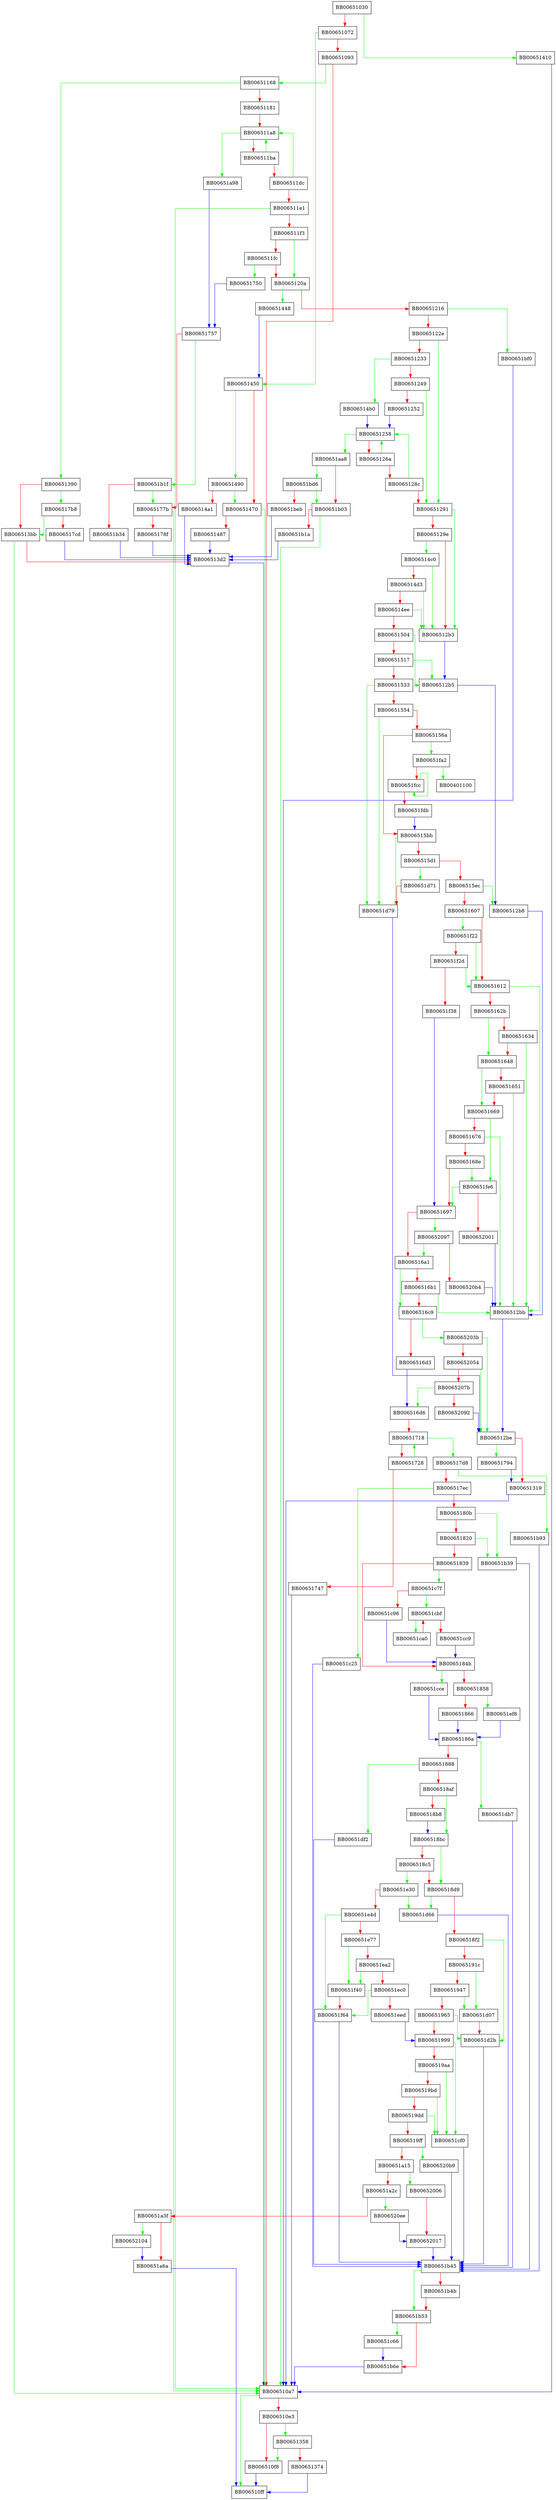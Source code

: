 digraph TS_RESP_create_response {
  node [shape="box"];
  graph [splines=ortho];
  BB00651030 -> BB00651410 [color="green"];
  BB00651030 -> BB00651072 [color="red"];
  BB00651072 -> BB00651450 [color="green"];
  BB00651072 -> BB00651093 [color="red"];
  BB00651093 -> BB00651168 [color="green"];
  BB00651093 -> BB006510a7 [color="red"];
  BB006510a7 -> BB006510ff [color="green"];
  BB006510a7 -> BB006510e3 [color="red"];
  BB006510e3 -> BB00651358 [color="green"];
  BB006510e3 -> BB006510f8 [color="red"];
  BB006510f8 -> BB006510ff [color="blue"];
  BB00651168 -> BB00651390 [color="green"];
  BB00651168 -> BB00651181 [color="red"];
  BB00651181 -> BB006511a8 [color="red"];
  BB006511a8 -> BB00651a98 [color="green"];
  BB006511a8 -> BB006511ba [color="red"];
  BB006511ba -> BB006511a8 [color="green"];
  BB006511ba -> BB006511dc [color="red"];
  BB006511dc -> BB006511a8 [color="green"];
  BB006511dc -> BB006511e1 [color="red"];
  BB006511e1 -> BB006510a7 [color="green"];
  BB006511e1 -> BB006511f3 [color="red"];
  BB006511f3 -> BB0065120a [color="green"];
  BB006511f3 -> BB006511fc [color="red"];
  BB006511fc -> BB00651750 [color="green"];
  BB006511fc -> BB0065120a [color="red"];
  BB0065120a -> BB00651448 [color="green"];
  BB0065120a -> BB00651216 [color="red"];
  BB00651216 -> BB00651bf0 [color="green"];
  BB00651216 -> BB0065122e [color="red"];
  BB0065122e -> BB00651291 [color="green"];
  BB0065122e -> BB00651233 [color="red"];
  BB00651233 -> BB006514b0 [color="green"];
  BB00651233 -> BB00651249 [color="red"];
  BB00651249 -> BB00651291 [color="green"];
  BB00651249 -> BB00651252 [color="red"];
  BB00651252 -> BB00651258 [color="blue"];
  BB00651258 -> BB00651aa8 [color="green"];
  BB00651258 -> BB0065126a [color="red"];
  BB0065126a -> BB00651258 [color="green"];
  BB0065126a -> BB0065128c [color="red"];
  BB0065128c -> BB00651258 [color="green"];
  BB0065128c -> BB00651291 [color="red"];
  BB00651291 -> BB006512b3 [color="green"];
  BB00651291 -> BB0065129e [color="red"];
  BB0065129e -> BB006514c0 [color="green"];
  BB0065129e -> BB006512b3 [color="red"];
  BB006512b3 -> BB006512b5 [color="blue"];
  BB006512b5 -> BB006512b8 [color="blue"];
  BB006512b8 -> BB006512bb [color="blue"];
  BB006512bb -> BB006512be [color="blue"];
  BB006512be -> BB00651794 [color="green"];
  BB006512be -> BB00651319 [color="red"];
  BB00651319 -> BB006510a7 [color="blue"];
  BB00651358 -> BB006510f8 [color="green"];
  BB00651358 -> BB00651374 [color="red"];
  BB00651374 -> BB006510ff [color="blue"];
  BB00651390 -> BB006517b8 [color="green"];
  BB00651390 -> BB006513bb [color="red"];
  BB006513bb -> BB006510a7 [color="green"];
  BB006513bb -> BB006513d2 [color="red"];
  BB006513d2 -> BB006510a7 [color="blue"];
  BB00651410 -> BB006510a7 [color="blue"];
  BB00651448 -> BB00651450 [color="blue"];
  BB00651450 -> BB00651490 [color="green"];
  BB00651450 -> BB00651470 [color="red"];
  BB00651470 -> BB006510a7 [color="green"];
  BB00651470 -> BB00651487 [color="red"];
  BB00651487 -> BB006513d2 [color="blue"];
  BB00651490 -> BB00651470 [color="green"];
  BB00651490 -> BB006514a1 [color="red"];
  BB006514a1 -> BB006513d2 [color="blue"];
  BB006514b0 -> BB00651258 [color="blue"];
  BB006514c0 -> BB006512b3 [color="green"];
  BB006514c0 -> BB006514d3 [color="red"];
  BB006514d3 -> BB006512b3 [color="green"];
  BB006514d3 -> BB006514ee [color="red"];
  BB006514ee -> BB006512b3 [color="green"];
  BB006514ee -> BB00651504 [color="red"];
  BB00651504 -> BB006512b5 [color="green"];
  BB00651504 -> BB00651517 [color="red"];
  BB00651517 -> BB006512b5 [color="green"];
  BB00651517 -> BB00651533 [color="red"];
  BB00651533 -> BB00651d79 [color="green"];
  BB00651533 -> BB00651554 [color="red"];
  BB00651554 -> BB00651d79 [color="green"];
  BB00651554 -> BB0065156a [color="red"];
  BB0065156a -> BB00651fa2 [color="green"];
  BB0065156a -> BB006515bb [color="red"];
  BB006515bb -> BB00651d79 [color="green"];
  BB006515bb -> BB006515d1 [color="red"];
  BB006515d1 -> BB00651d71 [color="green"];
  BB006515d1 -> BB006515ec [color="red"];
  BB006515ec -> BB006512b8 [color="green"];
  BB006515ec -> BB00651607 [color="red"];
  BB00651607 -> BB00651f22 [color="green"];
  BB00651607 -> BB00651612 [color="red"];
  BB00651612 -> BB006512bb [color="green"];
  BB00651612 -> BB0065162b [color="red"];
  BB0065162b -> BB00651648 [color="green"];
  BB0065162b -> BB00651634 [color="red"];
  BB00651634 -> BB006512bb [color="green"];
  BB00651634 -> BB00651648 [color="red"];
  BB00651648 -> BB00651669 [color="green"];
  BB00651648 -> BB00651651 [color="red"];
  BB00651651 -> BB006512bb [color="green"];
  BB00651651 -> BB00651669 [color="red"];
  BB00651669 -> BB00651fe6 [color="green"];
  BB00651669 -> BB00651676 [color="red"];
  BB00651676 -> BB006512bb [color="green"];
  BB00651676 -> BB0065168e [color="red"];
  BB0065168e -> BB00651fe6 [color="green"];
  BB0065168e -> BB00651697 [color="red"];
  BB00651697 -> BB00652097 [color="green"];
  BB00651697 -> BB006516a1 [color="red"];
  BB006516a1 -> BB006516c9 [color="green"];
  BB006516a1 -> BB006516b1 [color="red"];
  BB006516b1 -> BB006512bb [color="green"];
  BB006516b1 -> BB006516c9 [color="red"];
  BB006516c9 -> BB0065203b [color="green"];
  BB006516c9 -> BB006516d3 [color="red"];
  BB006516d3 -> BB006516d6 [color="blue"];
  BB006516d6 -> BB00651718 [color="red"];
  BB00651718 -> BB006517d8 [color="green"];
  BB00651718 -> BB00651728 [color="red"];
  BB00651728 -> BB00651718 [color="green"];
  BB00651728 -> BB00651747 [color="red"];
  BB00651747 -> BB006510a7 [color="blue"];
  BB00651750 -> BB00651757 [color="blue"];
  BB00651757 -> BB00651b1f [color="green"];
  BB00651757 -> BB0065177b [color="red"];
  BB0065177b -> BB006510a7 [color="green"];
  BB0065177b -> BB0065178f [color="red"];
  BB0065178f -> BB006513d2 [color="blue"];
  BB00651794 -> BB00651319 [color="blue"];
  BB006517b8 -> BB006513bb [color="green"];
  BB006517b8 -> BB006517cd [color="red"];
  BB006517cd -> BB006513d2 [color="blue"];
  BB006517d8 -> BB00651b93 [color="green"];
  BB006517d8 -> BB006517ec [color="red"];
  BB006517ec -> BB00651c25 [color="green"];
  BB006517ec -> BB0065180b [color="red"];
  BB0065180b -> BB00651b39 [color="green"];
  BB0065180b -> BB00651820 [color="red"];
  BB00651820 -> BB00651b39 [color="green"];
  BB00651820 -> BB00651839 [color="red"];
  BB00651839 -> BB00651c7f [color="green"];
  BB00651839 -> BB0065184b [color="red"];
  BB0065184b -> BB00651cce [color="green"];
  BB0065184b -> BB00651858 [color="red"];
  BB00651858 -> BB00651ef8 [color="green"];
  BB00651858 -> BB00651866 [color="red"];
  BB00651866 -> BB0065186a [color="blue"];
  BB0065186a -> BB00651db7 [color="green"];
  BB0065186a -> BB00651888 [color="red"];
  BB00651888 -> BB00651df2 [color="green"];
  BB00651888 -> BB006518af [color="red"];
  BB006518af -> BB006518bc [color="green"];
  BB006518af -> BB006518b8 [color="red"];
  BB006518b8 -> BB006518bc [color="blue"];
  BB006518bc -> BB006518d9 [color="green"];
  BB006518bc -> BB006518c5 [color="red"];
  BB006518c5 -> BB00651e30 [color="green"];
  BB006518c5 -> BB006518d9 [color="red"];
  BB006518d9 -> BB00651d66 [color="green"];
  BB006518d9 -> BB006518f2 [color="red"];
  BB006518f2 -> BB00651d2b [color="green"];
  BB006518f2 -> BB0065191c [color="red"];
  BB0065191c -> BB00651d07 [color="green"];
  BB0065191c -> BB00651947 [color="red"];
  BB00651947 -> BB00651d07 [color="green"];
  BB00651947 -> BB00651965 [color="red"];
  BB00651965 -> BB00651d2b [color="green"];
  BB00651965 -> BB00651999 [color="red"];
  BB00651999 -> BB00651cf0 [color="green"];
  BB00651999 -> BB006519aa [color="red"];
  BB006519aa -> BB00651cf0 [color="green"];
  BB006519aa -> BB006519bd [color="red"];
  BB006519bd -> BB00651cf0 [color="green"];
  BB006519bd -> BB006519dd [color="red"];
  BB006519dd -> BB00651cf0 [color="green"];
  BB006519dd -> BB006519ff [color="red"];
  BB006519ff -> BB006520b9 [color="green"];
  BB006519ff -> BB00651a15 [color="red"];
  BB00651a15 -> BB00652006 [color="green"];
  BB00651a15 -> BB00651a2c [color="red"];
  BB00651a2c -> BB006520ee [color="green"];
  BB00651a2c -> BB00651a3f [color="red"];
  BB00651a3f -> BB00652104 [color="green"];
  BB00651a3f -> BB00651a6a [color="red"];
  BB00651a6a -> BB006510ff [color="blue"];
  BB00651a98 -> BB00651757 [color="blue"];
  BB00651aa8 -> BB00651bd6 [color="green"];
  BB00651aa8 -> BB00651b03 [color="red"];
  BB00651b03 -> BB006510a7 [color="green"];
  BB00651b03 -> BB00651b1a [color="red"];
  BB00651b1a -> BB006513d2 [color="blue"];
  BB00651b1f -> BB0065177b [color="green"];
  BB00651b1f -> BB00651b34 [color="red"];
  BB00651b34 -> BB006513d2 [color="blue"];
  BB00651b39 -> BB00651b45 [color="blue"];
  BB00651b45 -> BB00651b53 [color="green"];
  BB00651b45 -> BB00651b4b [color="red"];
  BB00651b4b -> BB00651b53 [color="red"];
  BB00651b53 -> BB00651c66 [color="green"];
  BB00651b53 -> BB00651b6e [color="red"];
  BB00651b6e -> BB006510a7 [color="blue"];
  BB00651b93 -> BB00651b45 [color="blue"];
  BB00651bd6 -> BB00651b03 [color="green"];
  BB00651bd6 -> BB00651beb [color="red"];
  BB00651beb -> BB006513d2 [color="blue"];
  BB00651bf0 -> BB006510a7 [color="blue"];
  BB00651c25 -> BB00651b45 [color="blue"];
  BB00651c66 -> BB00651b6e [color="blue"];
  BB00651c7f -> BB00651cbf [color="green"];
  BB00651c7f -> BB00651c96 [color="red"];
  BB00651c96 -> BB0065184b [color="blue"];
  BB00651ca0 -> BB00651cbf [color="red"];
  BB00651cbf -> BB00651ca0 [color="green"];
  BB00651cbf -> BB00651cc9 [color="red"];
  BB00651cc9 -> BB0065184b [color="blue"];
  BB00651cce -> BB0065186a [color="blue"];
  BB00651cf0 -> BB00651b45 [color="blue"];
  BB00651d07 -> BB00651d2b [color="red"];
  BB00651d2b -> BB00651b45 [color="blue"];
  BB00651d66 -> BB00651b45 [color="blue"];
  BB00651d71 -> BB00651d79 [color="red"];
  BB00651d79 -> BB006512be [color="blue"];
  BB00651db7 -> BB00651b45 [color="blue"];
  BB00651df2 -> BB00651b45 [color="blue"];
  BB00651e30 -> BB00651d66 [color="green"];
  BB00651e30 -> BB00651e4d [color="red"];
  BB00651e4d -> BB00651f64 [color="green"];
  BB00651e4d -> BB00651e77 [color="red"];
  BB00651e77 -> BB00651f40 [color="green"];
  BB00651e77 -> BB00651ea2 [color="red"];
  BB00651ea2 -> BB00651f40 [color="green"];
  BB00651ea2 -> BB00651ec0 [color="red"];
  BB00651ec0 -> BB00651f64 [color="green"];
  BB00651ec0 -> BB00651eed [color="red"];
  BB00651eed -> BB00651999 [color="blue"];
  BB00651ef8 -> BB0065186a [color="blue"];
  BB00651f22 -> BB00651612 [color="green"];
  BB00651f22 -> BB00651f2d [color="red"];
  BB00651f2d -> BB00651612 [color="green"];
  BB00651f2d -> BB00651f38 [color="red"];
  BB00651f38 -> BB00651697 [color="blue"];
  BB00651f40 -> BB00651f64 [color="red"];
  BB00651f64 -> BB00651b45 [color="blue"];
  BB00651fa2 -> BB00401100 [color="green"];
  BB00651fa2 -> BB00651fcc [color="red"];
  BB00651fcc -> BB00651fcc [color="green"];
  BB00651fcc -> BB00651fdb [color="red"];
  BB00651fdb -> BB006515bb [color="blue"];
  BB00651fe6 -> BB00651697 [color="green"];
  BB00651fe6 -> BB00652001 [color="red"];
  BB00652001 -> BB006512bb [color="blue"];
  BB00652006 -> BB00652017 [color="red"];
  BB00652017 -> BB00651b45 [color="blue"];
  BB0065203b -> BB006512be [color="green"];
  BB0065203b -> BB00652054 [color="red"];
  BB00652054 -> BB006512be [color="green"];
  BB00652054 -> BB0065207b [color="red"];
  BB0065207b -> BB006516d6 [color="green"];
  BB0065207b -> BB00652092 [color="red"];
  BB00652092 -> BB006512be [color="blue"];
  BB00652097 -> BB006516a1 [color="green"];
  BB00652097 -> BB006520b4 [color="red"];
  BB006520b4 -> BB006512bb [color="blue"];
  BB006520b9 -> BB00651b45 [color="blue"];
  BB006520ee -> BB00652017 [color="blue"];
  BB00652104 -> BB00651a6a [color="blue"];
}